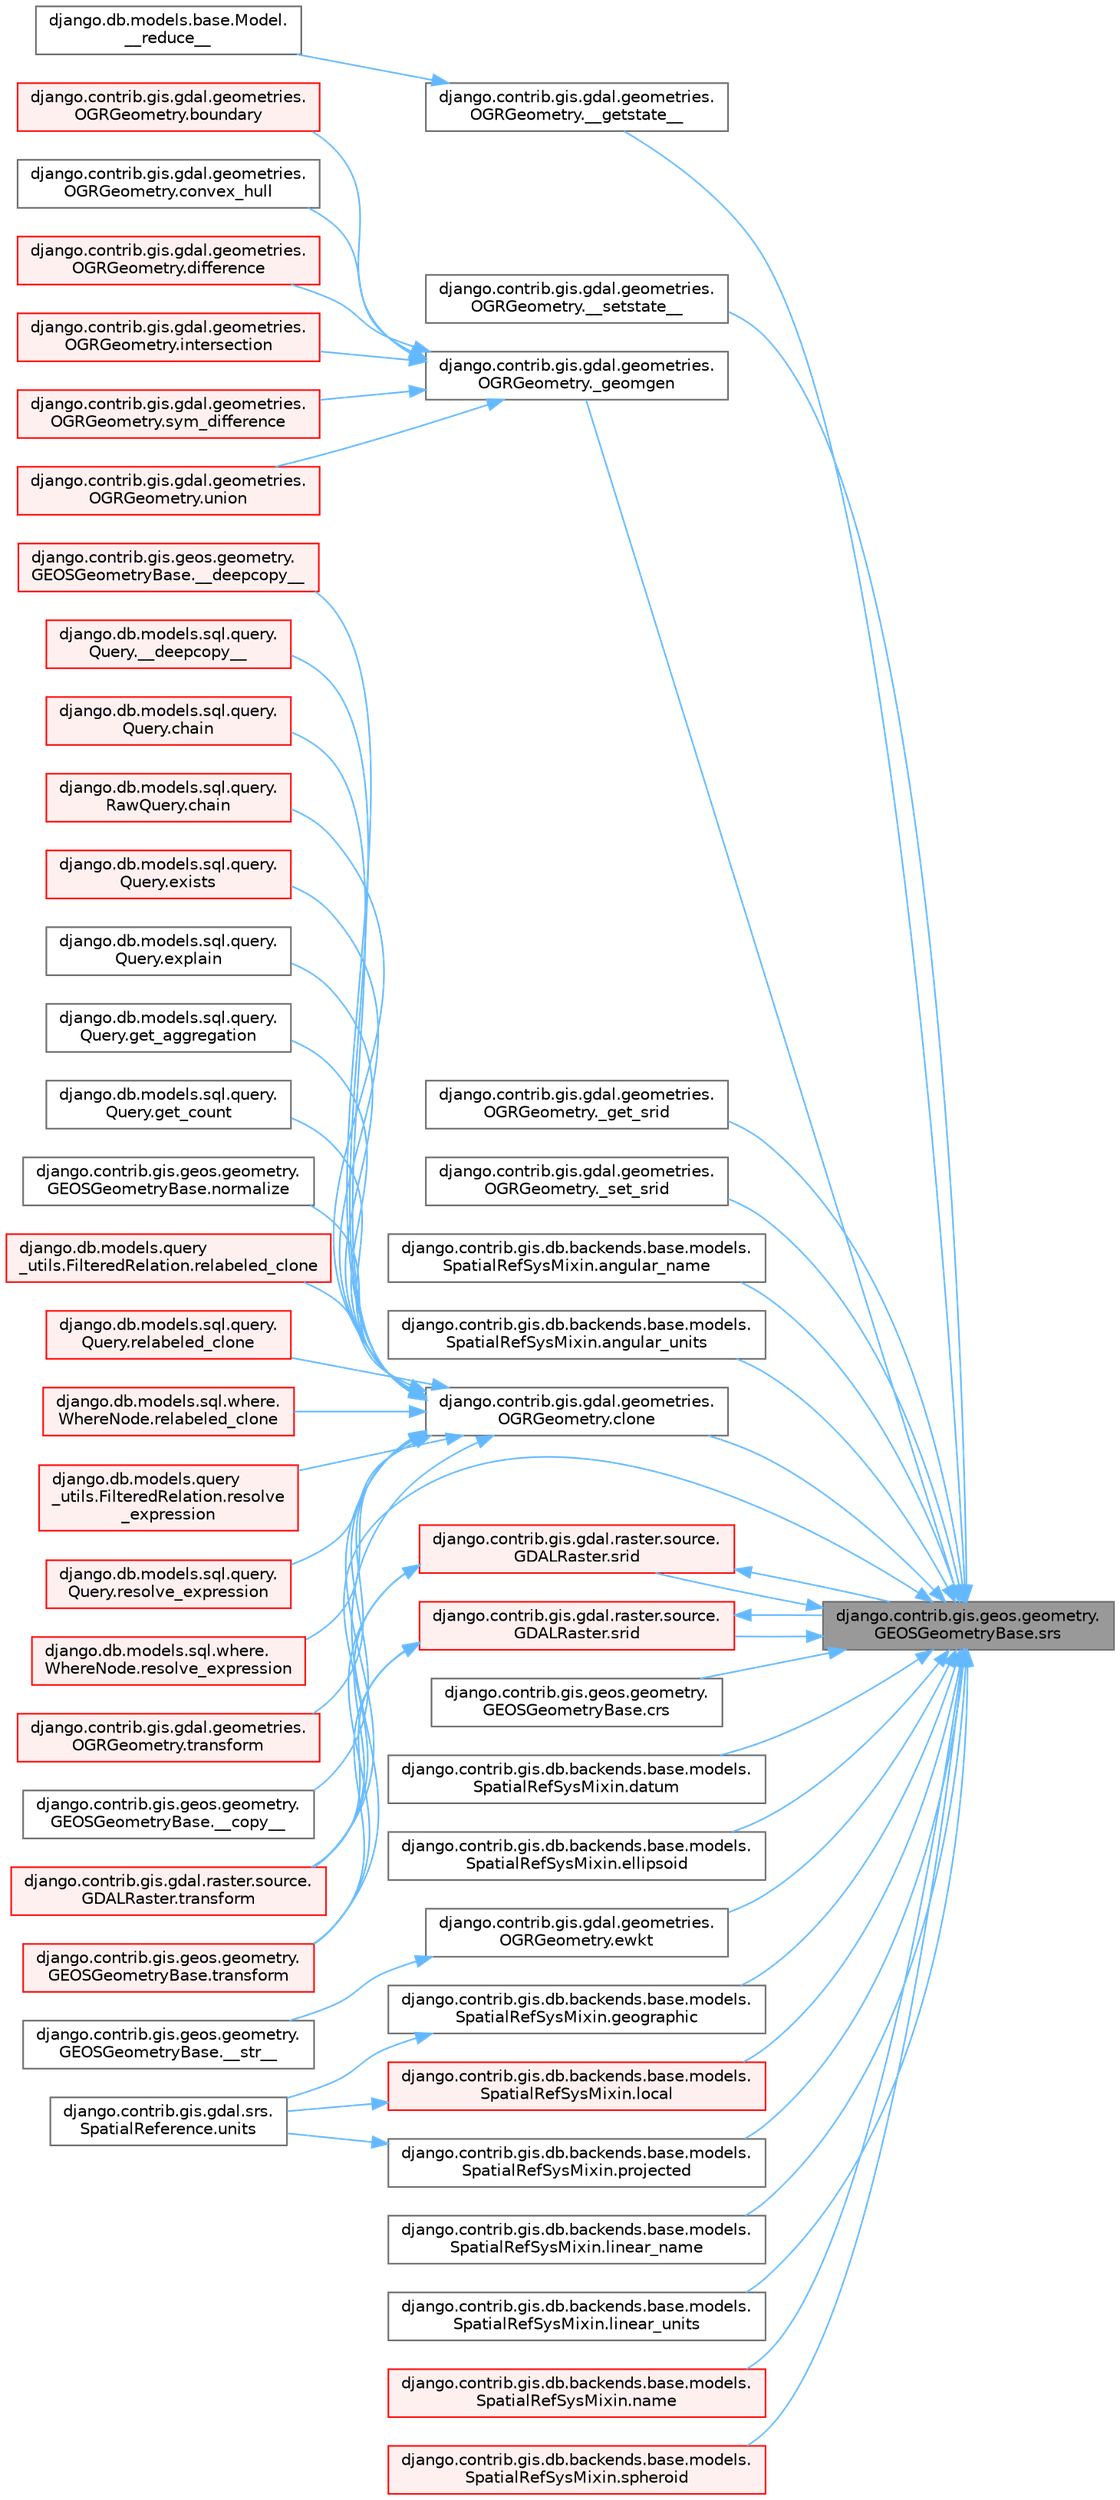 digraph "django.contrib.gis.geos.geometry.GEOSGeometryBase.srs"
{
 // LATEX_PDF_SIZE
  bgcolor="transparent";
  edge [fontname=Helvetica,fontsize=10,labelfontname=Helvetica,labelfontsize=10];
  node [fontname=Helvetica,fontsize=10,shape=box,height=0.2,width=0.4];
  rankdir="RL";
  Node1 [id="Node000001",label="django.contrib.gis.geos.geometry.\lGEOSGeometryBase.srs",height=0.2,width=0.4,color="gray40", fillcolor="grey60", style="filled", fontcolor="black",tooltip=" "];
  Node1 -> Node2 [id="edge1_Node000001_Node000002",dir="back",color="steelblue1",style="solid",tooltip=" "];
  Node2 [id="Node000002",label="django.contrib.gis.gdal.geometries.\lOGRGeometry.__getstate__",height=0.2,width=0.4,color="grey40", fillcolor="white", style="filled",URL="$classdjango_1_1contrib_1_1gis_1_1gdal_1_1geometries_1_1_o_g_r_geometry.html#ac3e84c5cf8de29c6ddd97344c1377c67",tooltip=" "];
  Node2 -> Node3 [id="edge2_Node000002_Node000003",dir="back",color="steelblue1",style="solid",tooltip=" "];
  Node3 [id="Node000003",label="django.db.models.base.Model.\l__reduce__",height=0.2,width=0.4,color="grey40", fillcolor="white", style="filled",URL="$classdjango_1_1db_1_1models_1_1base_1_1_model.html#a3a79ef9c3e5da2fa6380eb9f57a24f23",tooltip=" "];
  Node1 -> Node4 [id="edge3_Node000001_Node000004",dir="back",color="steelblue1",style="solid",tooltip=" "];
  Node4 [id="Node000004",label="django.contrib.gis.gdal.geometries.\lOGRGeometry.__setstate__",height=0.2,width=0.4,color="grey40", fillcolor="white", style="filled",URL="$classdjango_1_1contrib_1_1gis_1_1gdal_1_1geometries_1_1_o_g_r_geometry.html#ab63616d11bd9a98849de416676d36792",tooltip=" "];
  Node1 -> Node5 [id="edge4_Node000001_Node000005",dir="back",color="steelblue1",style="solid",tooltip=" "];
  Node5 [id="Node000005",label="django.contrib.gis.gdal.geometries.\lOGRGeometry._geomgen",height=0.2,width=0.4,color="grey40", fillcolor="white", style="filled",URL="$classdjango_1_1contrib_1_1gis_1_1gdal_1_1geometries_1_1_o_g_r_geometry.html#a258cb645a4576066a078a32732b1a408",tooltip=" "];
  Node5 -> Node6 [id="edge5_Node000005_Node000006",dir="back",color="steelblue1",style="solid",tooltip=" "];
  Node6 [id="Node000006",label="django.contrib.gis.gdal.geometries.\lOGRGeometry.boundary",height=0.2,width=0.4,color="red", fillcolor="#FFF0F0", style="filled",URL="$classdjango_1_1contrib_1_1gis_1_1gdal_1_1geometries_1_1_o_g_r_geometry.html#ae8fc24d2a57d7a0d0c1294a2b3cd9aa1",tooltip=" "];
  Node5 -> Node29 [id="edge6_Node000005_Node000029",dir="back",color="steelblue1",style="solid",tooltip=" "];
  Node29 [id="Node000029",label="django.contrib.gis.gdal.geometries.\lOGRGeometry.convex_hull",height=0.2,width=0.4,color="grey40", fillcolor="white", style="filled",URL="$classdjango_1_1contrib_1_1gis_1_1gdal_1_1geometries_1_1_o_g_r_geometry.html#acf8b2f95adc2959f97a08360e363807e",tooltip=" "];
  Node5 -> Node30 [id="edge7_Node000005_Node000030",dir="back",color="steelblue1",style="solid",tooltip=" "];
  Node30 [id="Node000030",label="django.contrib.gis.gdal.geometries.\lOGRGeometry.difference",height=0.2,width=0.4,color="red", fillcolor="#FFF0F0", style="filled",URL="$classdjango_1_1contrib_1_1gis_1_1gdal_1_1geometries_1_1_o_g_r_geometry.html#ad9de51036ce28f55799a1102dc3d3bb6",tooltip=" "];
  Node5 -> Node33 [id="edge8_Node000005_Node000033",dir="back",color="steelblue1",style="solid",tooltip=" "];
  Node33 [id="Node000033",label="django.contrib.gis.gdal.geometries.\lOGRGeometry.intersection",height=0.2,width=0.4,color="red", fillcolor="#FFF0F0", style="filled",URL="$classdjango_1_1contrib_1_1gis_1_1gdal_1_1geometries_1_1_o_g_r_geometry.html#a6f4c131cd340f1812e54920a91a10404",tooltip=" "];
  Node5 -> Node37 [id="edge9_Node000005_Node000037",dir="back",color="steelblue1",style="solid",tooltip=" "];
  Node37 [id="Node000037",label="django.contrib.gis.gdal.geometries.\lOGRGeometry.sym_difference",height=0.2,width=0.4,color="red", fillcolor="#FFF0F0", style="filled",URL="$classdjango_1_1contrib_1_1gis_1_1gdal_1_1geometries_1_1_o_g_r_geometry.html#a53b301f65d57e5820cc5511ed2aaa73a",tooltip=" "];
  Node5 -> Node40 [id="edge10_Node000005_Node000040",dir="back",color="steelblue1",style="solid",tooltip=" "];
  Node40 [id="Node000040",label="django.contrib.gis.gdal.geometries.\lOGRGeometry.union",height=0.2,width=0.4,color="red", fillcolor="#FFF0F0", style="filled",URL="$classdjango_1_1contrib_1_1gis_1_1gdal_1_1geometries_1_1_o_g_r_geometry.html#a154f684170a4673dd5af22bf6353f717",tooltip=" "];
  Node1 -> Node43 [id="edge11_Node000001_Node000043",dir="back",color="steelblue1",style="solid",tooltip=" "];
  Node43 [id="Node000043",label="django.contrib.gis.gdal.geometries.\lOGRGeometry._get_srid",height=0.2,width=0.4,color="grey40", fillcolor="white", style="filled",URL="$classdjango_1_1contrib_1_1gis_1_1gdal_1_1geometries_1_1_o_g_r_geometry.html#a0bb521c4b2d26061139764d69148d4d8",tooltip=" "];
  Node1 -> Node44 [id="edge12_Node000001_Node000044",dir="back",color="steelblue1",style="solid",tooltip=" "];
  Node44 [id="Node000044",label="django.contrib.gis.gdal.geometries.\lOGRGeometry._set_srid",height=0.2,width=0.4,color="grey40", fillcolor="white", style="filled",URL="$classdjango_1_1contrib_1_1gis_1_1gdal_1_1geometries_1_1_o_g_r_geometry.html#ac8a5a0179427ee414dd34028df9656c0",tooltip=" "];
  Node1 -> Node45 [id="edge13_Node000001_Node000045",dir="back",color="steelblue1",style="solid",tooltip=" "];
  Node45 [id="Node000045",label="django.contrib.gis.db.backends.base.models.\lSpatialRefSysMixin.angular_name",height=0.2,width=0.4,color="grey40", fillcolor="white", style="filled",URL="$classdjango_1_1contrib_1_1gis_1_1db_1_1backends_1_1base_1_1models_1_1_spatial_ref_sys_mixin.html#a1911ada90e16ef4f873d4cbabf0a0453",tooltip=" "];
  Node1 -> Node46 [id="edge14_Node000001_Node000046",dir="back",color="steelblue1",style="solid",tooltip=" "];
  Node46 [id="Node000046",label="django.contrib.gis.db.backends.base.models.\lSpatialRefSysMixin.angular_units",height=0.2,width=0.4,color="grey40", fillcolor="white", style="filled",URL="$classdjango_1_1contrib_1_1gis_1_1db_1_1backends_1_1base_1_1models_1_1_spatial_ref_sys_mixin.html#aed0d94860bcc43277fb8d2077c476c27",tooltip=" "];
  Node1 -> Node47 [id="edge15_Node000001_Node000047",dir="back",color="steelblue1",style="solid",tooltip=" "];
  Node47 [id="Node000047",label="django.contrib.gis.gdal.geometries.\lOGRGeometry.clone",height=0.2,width=0.4,color="grey40", fillcolor="white", style="filled",URL="$classdjango_1_1contrib_1_1gis_1_1gdal_1_1geometries_1_1_o_g_r_geometry.html#a5e54f99bf87b209eb2b5b394883f43a2",tooltip=" "];
  Node47 -> Node48 [id="edge16_Node000047_Node000048",dir="back",color="steelblue1",style="solid",tooltip=" "];
  Node48 [id="Node000048",label="django.contrib.gis.geos.geometry.\lGEOSGeometryBase.__copy__",height=0.2,width=0.4,color="grey40", fillcolor="white", style="filled",URL="$classdjango_1_1contrib_1_1gis_1_1geos_1_1geometry_1_1_g_e_o_s_geometry_base.html#ae0f85dbfd6e6e2dab4aa9dd295340b87",tooltip=" "];
  Node47 -> Node49 [id="edge17_Node000047_Node000049",dir="back",color="steelblue1",style="solid",tooltip=" "];
  Node49 [id="Node000049",label="django.contrib.gis.geos.geometry.\lGEOSGeometryBase.__deepcopy__",height=0.2,width=0.4,color="red", fillcolor="#FFF0F0", style="filled",URL="$classdjango_1_1contrib_1_1gis_1_1geos_1_1geometry_1_1_g_e_o_s_geometry_base.html#ac6f16be987e8c98b9ecb52ccb388c18c",tooltip=" "];
  Node47 -> Node341 [id="edge18_Node000047_Node000341",dir="back",color="steelblue1",style="solid",tooltip=" "];
  Node341 [id="Node000341",label="django.db.models.sql.query.\lQuery.__deepcopy__",height=0.2,width=0.4,color="red", fillcolor="#FFF0F0", style="filled",URL="$classdjango_1_1db_1_1models_1_1sql_1_1query_1_1_query.html#a03b0d1ca81a588c179694300577a5dde",tooltip=" "];
  Node47 -> Node342 [id="edge19_Node000047_Node000342",dir="back",color="steelblue1",style="solid",tooltip=" "];
  Node342 [id="Node000342",label="django.db.models.sql.query.\lQuery.chain",height=0.2,width=0.4,color="red", fillcolor="#FFF0F0", style="filled",URL="$classdjango_1_1db_1_1models_1_1sql_1_1query_1_1_query.html#aa3fe5320676d05bc24bd69dcfc785a8f",tooltip=" "];
  Node47 -> Node348 [id="edge20_Node000047_Node000348",dir="back",color="steelblue1",style="solid",tooltip=" "];
  Node348 [id="Node000348",label="django.db.models.sql.query.\lRawQuery.chain",height=0.2,width=0.4,color="red", fillcolor="#FFF0F0", style="filled",URL="$classdjango_1_1db_1_1models_1_1sql_1_1query_1_1_raw_query.html#a7fe9f8502e3420c0378f6edce01aa68b",tooltip=" "];
  Node47 -> Node349 [id="edge21_Node000047_Node000349",dir="back",color="steelblue1",style="solid",tooltip=" "];
  Node349 [id="Node000349",label="django.db.models.sql.query.\lQuery.exists",height=0.2,width=0.4,color="red", fillcolor="#FFF0F0", style="filled",URL="$classdjango_1_1db_1_1models_1_1sql_1_1query_1_1_query.html#ae5c8bc324c4badfdcba3d115464be353",tooltip=" "];
  Node47 -> Node499 [id="edge22_Node000047_Node000499",dir="back",color="steelblue1",style="solid",tooltip=" "];
  Node499 [id="Node000499",label="django.db.models.sql.query.\lQuery.explain",height=0.2,width=0.4,color="grey40", fillcolor="white", style="filled",URL="$classdjango_1_1db_1_1models_1_1sql_1_1query_1_1_query.html#a2017a64b53a6a8b184261899b21895e4",tooltip=" "];
  Node47 -> Node500 [id="edge23_Node000047_Node000500",dir="back",color="steelblue1",style="solid",tooltip=" "];
  Node500 [id="Node000500",label="django.db.models.sql.query.\lQuery.get_aggregation",height=0.2,width=0.4,color="grey40", fillcolor="white", style="filled",URL="$classdjango_1_1db_1_1models_1_1sql_1_1query_1_1_query.html#a838bcc369ee808b360b6ab68323868e0",tooltip=" "];
  Node47 -> Node501 [id="edge24_Node000047_Node000501",dir="back",color="steelblue1",style="solid",tooltip=" "];
  Node501 [id="Node000501",label="django.db.models.sql.query.\lQuery.get_count",height=0.2,width=0.4,color="grey40", fillcolor="white", style="filled",URL="$classdjango_1_1db_1_1models_1_1sql_1_1query_1_1_query.html#a4e6c10ea949b3a1c70851e0002656a09",tooltip=" "];
  Node47 -> Node502 [id="edge25_Node000047_Node000502",dir="back",color="steelblue1",style="solid",tooltip=" "];
  Node502 [id="Node000502",label="django.contrib.gis.geos.geometry.\lGEOSGeometryBase.normalize",height=0.2,width=0.4,color="grey40", fillcolor="white", style="filled",URL="$classdjango_1_1contrib_1_1gis_1_1geos_1_1geometry_1_1_g_e_o_s_geometry_base.html#a8aced8b6d5ffee28e6220e108d7fec9b",tooltip=" "];
  Node47 -> Node503 [id="edge26_Node000047_Node000503",dir="back",color="steelblue1",style="solid",tooltip=" "];
  Node503 [id="Node000503",label="django.db.models.query\l_utils.FilteredRelation.relabeled_clone",height=0.2,width=0.4,color="red", fillcolor="#FFF0F0", style="filled",URL="$classdjango_1_1db_1_1models_1_1query__utils_1_1_filtered_relation.html#a54721cf88cda04227bc9137fac94d470",tooltip=" "];
  Node47 -> Node506 [id="edge27_Node000047_Node000506",dir="back",color="steelblue1",style="solid",tooltip=" "];
  Node506 [id="Node000506",label="django.db.models.sql.query.\lQuery.relabeled_clone",height=0.2,width=0.4,color="red", fillcolor="#FFF0F0", style="filled",URL="$classdjango_1_1db_1_1models_1_1sql_1_1query_1_1_query.html#af280d6a64a9e44dd71caa13a91ccf716",tooltip=" "];
  Node47 -> Node509 [id="edge28_Node000047_Node000509",dir="back",color="steelblue1",style="solid",tooltip=" "];
  Node509 [id="Node000509",label="django.db.models.sql.where.\lWhereNode.relabeled_clone",height=0.2,width=0.4,color="red", fillcolor="#FFF0F0", style="filled",URL="$classdjango_1_1db_1_1models_1_1sql_1_1where_1_1_where_node.html#acb4f80fab7f4124b0f0e418442cec200",tooltip=" "];
  Node47 -> Node510 [id="edge29_Node000047_Node000510",dir="back",color="steelblue1",style="solid",tooltip=" "];
  Node510 [id="Node000510",label="django.db.models.query\l_utils.FilteredRelation.resolve\l_expression",height=0.2,width=0.4,color="red", fillcolor="#FFF0F0", style="filled",URL="$classdjango_1_1db_1_1models_1_1query__utils_1_1_filtered_relation.html#a3f24fb1b73679c55925f8e4dcd511536",tooltip=" "];
  Node47 -> Node737 [id="edge30_Node000047_Node000737",dir="back",color="steelblue1",style="solid",tooltip=" "];
  Node737 [id="Node000737",label="django.db.models.sql.query.\lQuery.resolve_expression",height=0.2,width=0.4,color="red", fillcolor="#FFF0F0", style="filled",URL="$classdjango_1_1db_1_1models_1_1sql_1_1query_1_1_query.html#a9f7253d9010a6f0082182c39b0255e52",tooltip=" "];
  Node47 -> Node738 [id="edge31_Node000047_Node000738",dir="back",color="steelblue1",style="solid",tooltip=" "];
  Node738 [id="Node000738",label="django.db.models.sql.where.\lWhereNode.resolve_expression",height=0.2,width=0.4,color="red", fillcolor="#FFF0F0", style="filled",URL="$classdjango_1_1db_1_1models_1_1sql_1_1where_1_1_where_node.html#a6c40a769daf4cf5e7eac05f3943d42e9",tooltip=" "];
  Node47 -> Node739 [id="edge32_Node000047_Node000739",dir="back",color="steelblue1",style="solid",tooltip=" "];
  Node739 [id="Node000739",label="django.contrib.gis.gdal.geometries.\lOGRGeometry.transform",height=0.2,width=0.4,color="red", fillcolor="#FFF0F0", style="filled",URL="$classdjango_1_1contrib_1_1gis_1_1gdal_1_1geometries_1_1_o_g_r_geometry.html#ab67a02e9a12ddd1da2a9bbe77efe3f93",tooltip=" "];
  Node47 -> Node744 [id="edge33_Node000047_Node000744",dir="back",color="steelblue1",style="solid",tooltip=" "];
  Node744 [id="Node000744",label="django.contrib.gis.gdal.raster.source.\lGDALRaster.transform",height=0.2,width=0.4,color="red", fillcolor="#FFF0F0", style="filled",URL="$classdjango_1_1contrib_1_1gis_1_1gdal_1_1raster_1_1source_1_1_g_d_a_l_raster.html#ac5283a9f9f3834181470dffd8dcddbd0",tooltip=" "];
  Node47 -> Node745 [id="edge34_Node000047_Node000745",dir="back",color="steelblue1",style="solid",tooltip=" "];
  Node745 [id="Node000745",label="django.contrib.gis.geos.geometry.\lGEOSGeometryBase.transform",height=0.2,width=0.4,color="red", fillcolor="#FFF0F0", style="filled",URL="$classdjango_1_1contrib_1_1gis_1_1geos_1_1geometry_1_1_g_e_o_s_geometry_base.html#aeaa8ab6c866c4423240e0e096ffa8975",tooltip=" "];
  Node1 -> Node3202 [id="edge35_Node000001_Node003202",dir="back",color="steelblue1",style="solid",tooltip=" "];
  Node3202 [id="Node003202",label="django.contrib.gis.geos.geometry.\lGEOSGeometryBase.crs",height=0.2,width=0.4,color="grey40", fillcolor="white", style="filled",URL="$classdjango_1_1contrib_1_1gis_1_1geos_1_1geometry_1_1_g_e_o_s_geometry_base.html#a554e6512f16bcdd64429cbd9fe8996fb",tooltip=" "];
  Node1 -> Node3203 [id="edge36_Node000001_Node003203",dir="back",color="steelblue1",style="solid",tooltip=" "];
  Node3203 [id="Node003203",label="django.contrib.gis.db.backends.base.models.\lSpatialRefSysMixin.datum",height=0.2,width=0.4,color="grey40", fillcolor="white", style="filled",URL="$classdjango_1_1contrib_1_1gis_1_1db_1_1backends_1_1base_1_1models_1_1_spatial_ref_sys_mixin.html#ac8928df47eb3bde0df9a2de81a875ab7",tooltip=" "];
  Node1 -> Node3204 [id="edge37_Node000001_Node003204",dir="back",color="steelblue1",style="solid",tooltip=" "];
  Node3204 [id="Node003204",label="django.contrib.gis.db.backends.base.models.\lSpatialRefSysMixin.ellipsoid",height=0.2,width=0.4,color="grey40", fillcolor="white", style="filled",URL="$classdjango_1_1contrib_1_1gis_1_1db_1_1backends_1_1base_1_1models_1_1_spatial_ref_sys_mixin.html#a729419263bf4a8e8d5cb835ca659e4aa",tooltip=" "];
  Node1 -> Node3205 [id="edge38_Node000001_Node003205",dir="back",color="steelblue1",style="solid",tooltip=" "];
  Node3205 [id="Node003205",label="django.contrib.gis.gdal.geometries.\lOGRGeometry.ewkt",height=0.2,width=0.4,color="grey40", fillcolor="white", style="filled",URL="$classdjango_1_1contrib_1_1gis_1_1gdal_1_1geometries_1_1_o_g_r_geometry.html#ab422fad6a0400137c041dc72edefcee1",tooltip=" "];
  Node3205 -> Node3206 [id="edge39_Node003205_Node003206",dir="back",color="steelblue1",style="solid",tooltip=" "];
  Node3206 [id="Node003206",label="django.contrib.gis.geos.geometry.\lGEOSGeometryBase.__str__",height=0.2,width=0.4,color="grey40", fillcolor="white", style="filled",URL="$classdjango_1_1contrib_1_1gis_1_1geos_1_1geometry_1_1_g_e_o_s_geometry_base.html#ab534ef4f4e6c56535949b0c268072bc9",tooltip=" "];
  Node1 -> Node3207 [id="edge40_Node000001_Node003207",dir="back",color="steelblue1",style="solid",tooltip=" "];
  Node3207 [id="Node003207",label="django.contrib.gis.db.backends.base.models.\lSpatialRefSysMixin.geographic",height=0.2,width=0.4,color="grey40", fillcolor="white", style="filled",URL="$classdjango_1_1contrib_1_1gis_1_1db_1_1backends_1_1base_1_1models_1_1_spatial_ref_sys_mixin.html#ac4099c174436dfb9fa02ac9c53c9d256",tooltip=" "];
  Node3207 -> Node2436 [id="edge41_Node003207_Node002436",dir="back",color="steelblue1",style="solid",tooltip=" "];
  Node2436 [id="Node002436",label="django.contrib.gis.gdal.srs.\lSpatialReference.units",height=0.2,width=0.4,color="grey40", fillcolor="white", style="filled",URL="$classdjango_1_1contrib_1_1gis_1_1gdal_1_1srs_1_1_spatial_reference.html#adfad473ac85ee90924927918e5325d56",tooltip=" "];
  Node1 -> Node3208 [id="edge42_Node000001_Node003208",dir="back",color="steelblue1",style="solid",tooltip=" "];
  Node3208 [id="Node003208",label="django.contrib.gis.db.backends.base.models.\lSpatialRefSysMixin.linear_name",height=0.2,width=0.4,color="grey40", fillcolor="white", style="filled",URL="$classdjango_1_1contrib_1_1gis_1_1db_1_1backends_1_1base_1_1models_1_1_spatial_ref_sys_mixin.html#abd54993ca33eb12aba811c604e68a1fc",tooltip=" "];
  Node1 -> Node3209 [id="edge43_Node000001_Node003209",dir="back",color="steelblue1",style="solid",tooltip=" "];
  Node3209 [id="Node003209",label="django.contrib.gis.db.backends.base.models.\lSpatialRefSysMixin.linear_units",height=0.2,width=0.4,color="grey40", fillcolor="white", style="filled",URL="$classdjango_1_1contrib_1_1gis_1_1db_1_1backends_1_1base_1_1models_1_1_spatial_ref_sys_mixin.html#a80963f2974199038646d78099e2eae1b",tooltip=" "];
  Node1 -> Node3210 [id="edge44_Node000001_Node003210",dir="back",color="steelblue1",style="solid",tooltip=" "];
  Node3210 [id="Node003210",label="django.contrib.gis.db.backends.base.models.\lSpatialRefSysMixin.local",height=0.2,width=0.4,color="red", fillcolor="#FFF0F0", style="filled",URL="$classdjango_1_1contrib_1_1gis_1_1db_1_1backends_1_1base_1_1models_1_1_spatial_ref_sys_mixin.html#aa2b279a4742998c755a4b609dae36ec2",tooltip=" "];
  Node3210 -> Node2436 [id="edge45_Node003210_Node002436",dir="back",color="steelblue1",style="solid",tooltip=" "];
  Node1 -> Node3211 [id="edge46_Node000001_Node003211",dir="back",color="steelblue1",style="solid",tooltip=" "];
  Node3211 [id="Node003211",label="django.contrib.gis.db.backends.base.models.\lSpatialRefSysMixin.name",height=0.2,width=0.4,color="red", fillcolor="#FFF0F0", style="filled",URL="$classdjango_1_1contrib_1_1gis_1_1db_1_1backends_1_1base_1_1models_1_1_spatial_ref_sys_mixin.html#a56fe36e786b49160249395f453dd1cab",tooltip=" "];
  Node1 -> Node3212 [id="edge47_Node000001_Node003212",dir="back",color="steelblue1",style="solid",tooltip=" "];
  Node3212 [id="Node003212",label="django.contrib.gis.db.backends.base.models.\lSpatialRefSysMixin.projected",height=0.2,width=0.4,color="grey40", fillcolor="white", style="filled",URL="$classdjango_1_1contrib_1_1gis_1_1db_1_1backends_1_1base_1_1models_1_1_spatial_ref_sys_mixin.html#a8b563f2b3cb325226abf83490c58ccdf",tooltip=" "];
  Node3212 -> Node2436 [id="edge48_Node003212_Node002436",dir="back",color="steelblue1",style="solid",tooltip=" "];
  Node1 -> Node3213 [id="edge49_Node000001_Node003213",dir="back",color="steelblue1",style="solid",tooltip=" "];
  Node3213 [id="Node003213",label="django.contrib.gis.db.backends.base.models.\lSpatialRefSysMixin.spheroid",height=0.2,width=0.4,color="red", fillcolor="#FFF0F0", style="filled",URL="$classdjango_1_1contrib_1_1gis_1_1db_1_1backends_1_1base_1_1models_1_1_spatial_ref_sys_mixin.html#aebe19224c56ba17e7604b2ddcfee2a2d",tooltip=" "];
  Node1 -> Node3216 [id="edge50_Node000001_Node003216",dir="back",color="steelblue1",style="solid",tooltip=" "];
  Node3216 [id="Node003216",label="django.contrib.gis.gdal.raster.source.\lGDALRaster.srid",height=0.2,width=0.4,color="red", fillcolor="#FFF0F0", style="filled",URL="$classdjango_1_1contrib_1_1gis_1_1gdal_1_1raster_1_1source_1_1_g_d_a_l_raster.html#a64f1b2f9361820eb18392c0a0df9b46b",tooltip=" "];
  Node3216 -> Node1 [id="edge51_Node003216_Node000001",dir="back",color="steelblue1",style="solid",tooltip=" "];
  Node3216 -> Node744 [id="edge52_Node003216_Node000744",dir="back",color="steelblue1",style="solid",tooltip=" "];
  Node3216 -> Node745 [id="edge53_Node003216_Node000745",dir="back",color="steelblue1",style="solid",tooltip=" "];
  Node1 -> Node3270 [id="edge54_Node000001_Node003270",dir="back",color="steelblue1",style="solid",tooltip=" "];
  Node3270 [id="Node003270",label="django.contrib.gis.gdal.raster.source.\lGDALRaster.srid",height=0.2,width=0.4,color="red", fillcolor="#FFF0F0", style="filled",URL="$classdjango_1_1contrib_1_1gis_1_1gdal_1_1raster_1_1source_1_1_g_d_a_l_raster.html#a565bad87d893e08a4a415e39b1e41713",tooltip=" "];
  Node3270 -> Node1 [id="edge55_Node003270_Node000001",dir="back",color="steelblue1",style="solid",tooltip=" "];
  Node3270 -> Node744 [id="edge56_Node003270_Node000744",dir="back",color="steelblue1",style="solid",tooltip=" "];
  Node3270 -> Node745 [id="edge57_Node003270_Node000745",dir="back",color="steelblue1",style="solid",tooltip=" "];
  Node1 -> Node744 [id="edge58_Node000001_Node000744",dir="back",color="steelblue1",style="solid",tooltip=" "];
}
